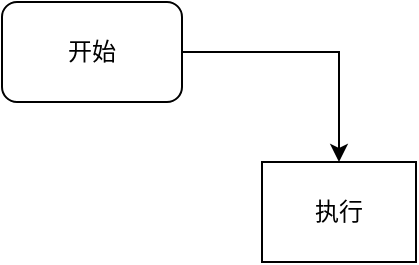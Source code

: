 <mxfile version="12.2.4" pages="1"><diagram id="Q2HeSooOk7iNnHk-em71" name="Page-1"><mxGraphModel dx="466" dy="165" grid="1" gridSize="10" guides="1" tooltips="1" connect="1" arrows="1" fold="1" page="1" pageScale="1" pageWidth="827" pageHeight="1169" math="0" shadow="0"><root><mxCell id="0"/><mxCell id="1" parent="0"/><mxCell id="4" value="" style="edgeStyle=orthogonalEdgeStyle;rounded=0;orthogonalLoop=1;jettySize=auto;html=1;entryX=0.5;entryY=0;entryDx=0;entryDy=0;" parent="1" source="2" edge="1" target="5"><mxGeometry relative="1" as="geometry"><mxPoint x="225" y="120" as="targetPoint"/></mxGeometry></mxCell><mxCell id="2" value="开始" style="rounded=1;whiteSpace=wrap;html=1;" parent="1" vertex="1"><mxGeometry x="180" y="40" width="90" height="50" as="geometry"/></mxCell><mxCell id="5" value="执行" style="rounded=0;whiteSpace=wrap;html=1;" parent="1" vertex="1"><mxGeometry x="310" y="120" width="77" height="50" as="geometry"/></mxCell></root></mxGraphModel></diagram></mxfile>